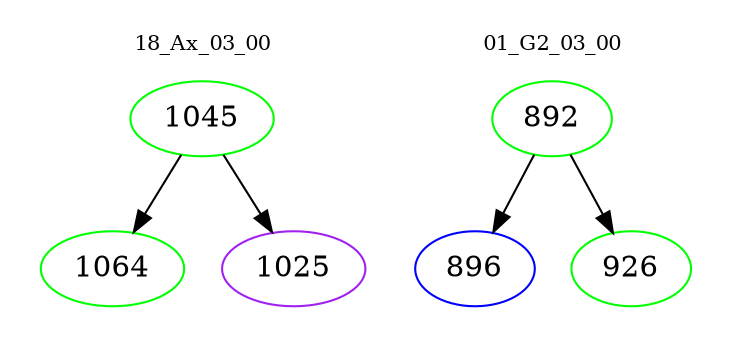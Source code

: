 digraph{
subgraph cluster_0 {
color = white
label = "18_Ax_03_00";
fontsize=10;
T0_1045 [label="1045", color="green"]
T0_1045 -> T0_1064 [color="black"]
T0_1064 [label="1064", color="green"]
T0_1045 -> T0_1025 [color="black"]
T0_1025 [label="1025", color="purple"]
}
subgraph cluster_1 {
color = white
label = "01_G2_03_00";
fontsize=10;
T1_892 [label="892", color="green"]
T1_892 -> T1_896 [color="black"]
T1_896 [label="896", color="blue"]
T1_892 -> T1_926 [color="black"]
T1_926 [label="926", color="green"]
}
}
